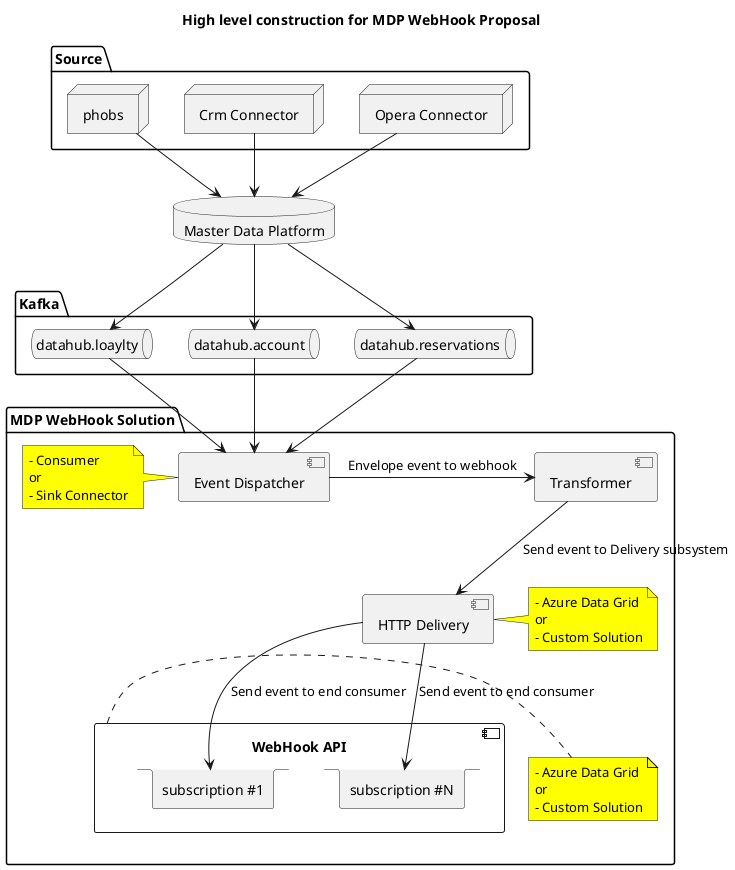 @startuml
title High level construction for MDP WebHook Proposal

database ma as "Master Data Platform" {
    
}

package Source {


node phobs{

}

node crm as "Crm Connector" {

}

node opera as "Opera Connector"{

}

}

phobs --> ma
crm --> ma
opera --> ma


package Kafka{


queue loy as "datahub.loaylty"{

}

queue acc as "datahub.account"{
    
}

queue res as "datahub.reservations"{
    
}

}


ma --> loy
ma --> acc
ma --> res

package mdp as  "MDP WebHook Solution" {
    component disp as "Event Dispatcher"{

    }

note left of disp #Yellow
- Consumer 
or
- Sink Connector
end note


    component transformer as "Transformer"{

    }
    component api as "WebHook API"{
        stack su1 as "subscription #1" {

        }

        stack suN as "subscription #N" {

        }
    }


note right of api #Yellow
- Azure Data Grid
or
- Custom Solution
end note

    component del as "HTTP Delivery"{
        
    }

    note right of del #Yellow
- Azure Data Grid
or
- Custom Solution
end note
}

loy --> disp
acc --> disp
res --> disp

disp -right-> transformer: Envelope event to webhook
transformer --> del: Send event to Delivery subsystem
del --> su1: Send event to end consumer
del --> suN: Send event to end consumer